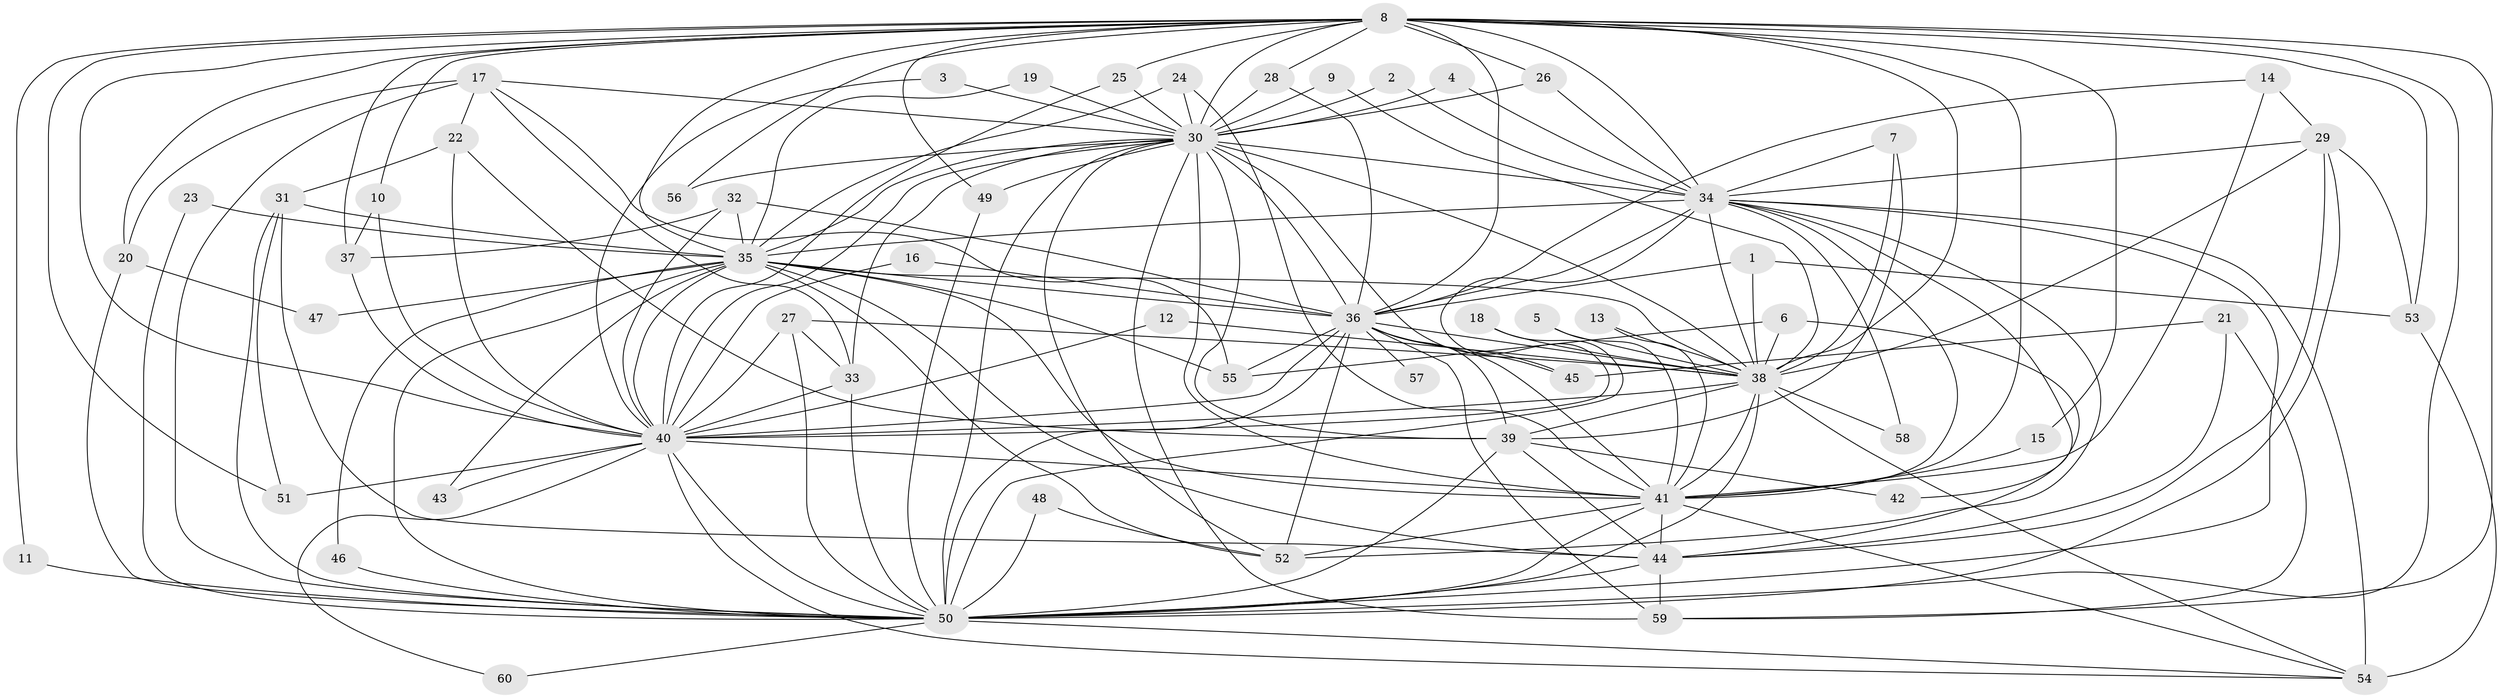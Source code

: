 // original degree distribution, {14: 0.008403361344537815, 22: 0.01680672268907563, 26: 0.008403361344537815, 20: 0.008403361344537815, 30: 0.008403361344537815, 29: 0.008403361344537815, 19: 0.008403361344537815, 18: 0.008403361344537815, 24: 0.008403361344537815, 2: 0.48739495798319327, 7: 0.01680672268907563, 4: 0.09243697478991597, 3: 0.2689075630252101, 6: 0.01680672268907563, 5: 0.03361344537815126}
// Generated by graph-tools (version 1.1) at 2025/25/03/09/25 03:25:41]
// undirected, 60 vertices, 175 edges
graph export_dot {
graph [start="1"]
  node [color=gray90,style=filled];
  1;
  2;
  3;
  4;
  5;
  6;
  7;
  8;
  9;
  10;
  11;
  12;
  13;
  14;
  15;
  16;
  17;
  18;
  19;
  20;
  21;
  22;
  23;
  24;
  25;
  26;
  27;
  28;
  29;
  30;
  31;
  32;
  33;
  34;
  35;
  36;
  37;
  38;
  39;
  40;
  41;
  42;
  43;
  44;
  45;
  46;
  47;
  48;
  49;
  50;
  51;
  52;
  53;
  54;
  55;
  56;
  57;
  58;
  59;
  60;
  1 -- 36 [weight=1.0];
  1 -- 38 [weight=1.0];
  1 -- 53 [weight=1.0];
  2 -- 30 [weight=1.0];
  2 -- 34 [weight=1.0];
  3 -- 30 [weight=1.0];
  3 -- 40 [weight=1.0];
  4 -- 30 [weight=1.0];
  4 -- 34 [weight=1.0];
  5 -- 38 [weight=1.0];
  5 -- 41 [weight=1.0];
  6 -- 38 [weight=1.0];
  6 -- 44 [weight=1.0];
  6 -- 55 [weight=1.0];
  7 -- 34 [weight=1.0];
  7 -- 38 [weight=1.0];
  7 -- 39 [weight=1.0];
  8 -- 10 [weight=1.0];
  8 -- 11 [weight=1.0];
  8 -- 15 [weight=1.0];
  8 -- 20 [weight=1.0];
  8 -- 25 [weight=1.0];
  8 -- 26 [weight=1.0];
  8 -- 28 [weight=1.0];
  8 -- 30 [weight=2.0];
  8 -- 34 [weight=3.0];
  8 -- 35 [weight=3.0];
  8 -- 36 [weight=4.0];
  8 -- 37 [weight=2.0];
  8 -- 38 [weight=2.0];
  8 -- 40 [weight=2.0];
  8 -- 41 [weight=2.0];
  8 -- 49 [weight=1.0];
  8 -- 50 [weight=2.0];
  8 -- 51 [weight=1.0];
  8 -- 53 [weight=1.0];
  8 -- 56 [weight=1.0];
  8 -- 59 [weight=1.0];
  9 -- 30 [weight=1.0];
  9 -- 38 [weight=1.0];
  10 -- 37 [weight=1.0];
  10 -- 40 [weight=1.0];
  11 -- 50 [weight=1.0];
  12 -- 38 [weight=1.0];
  12 -- 40 [weight=1.0];
  13 -- 38 [weight=1.0];
  13 -- 41 [weight=1.0];
  14 -- 29 [weight=1.0];
  14 -- 36 [weight=1.0];
  14 -- 41 [weight=1.0];
  15 -- 41 [weight=1.0];
  16 -- 36 [weight=1.0];
  16 -- 40 [weight=1.0];
  17 -- 20 [weight=1.0];
  17 -- 22 [weight=1.0];
  17 -- 30 [weight=1.0];
  17 -- 33 [weight=1.0];
  17 -- 50 [weight=1.0];
  17 -- 55 [weight=1.0];
  18 -- 38 [weight=1.0];
  18 -- 50 [weight=1.0];
  19 -- 30 [weight=1.0];
  19 -- 35 [weight=1.0];
  20 -- 47 [weight=1.0];
  20 -- 50 [weight=1.0];
  21 -- 44 [weight=1.0];
  21 -- 45 [weight=1.0];
  21 -- 59 [weight=1.0];
  22 -- 31 [weight=1.0];
  22 -- 39 [weight=1.0];
  22 -- 40 [weight=1.0];
  23 -- 35 [weight=1.0];
  23 -- 50 [weight=1.0];
  24 -- 30 [weight=1.0];
  24 -- 35 [weight=1.0];
  24 -- 41 [weight=1.0];
  25 -- 30 [weight=1.0];
  25 -- 40 [weight=1.0];
  26 -- 30 [weight=1.0];
  26 -- 34 [weight=1.0];
  27 -- 33 [weight=1.0];
  27 -- 38 [weight=1.0];
  27 -- 40 [weight=1.0];
  27 -- 50 [weight=1.0];
  28 -- 30 [weight=1.0];
  28 -- 36 [weight=1.0];
  29 -- 34 [weight=1.0];
  29 -- 38 [weight=1.0];
  29 -- 44 [weight=1.0];
  29 -- 50 [weight=1.0];
  29 -- 53 [weight=1.0];
  30 -- 33 [weight=1.0];
  30 -- 34 [weight=1.0];
  30 -- 35 [weight=1.0];
  30 -- 36 [weight=2.0];
  30 -- 38 [weight=1.0];
  30 -- 39 [weight=1.0];
  30 -- 40 [weight=2.0];
  30 -- 41 [weight=2.0];
  30 -- 45 [weight=1.0];
  30 -- 49 [weight=2.0];
  30 -- 50 [weight=1.0];
  30 -- 52 [weight=1.0];
  30 -- 56 [weight=1.0];
  30 -- 59 [weight=1.0];
  31 -- 35 [weight=1.0];
  31 -- 44 [weight=1.0];
  31 -- 50 [weight=1.0];
  31 -- 51 [weight=1.0];
  32 -- 35 [weight=1.0];
  32 -- 36 [weight=1.0];
  32 -- 37 [weight=1.0];
  32 -- 40 [weight=1.0];
  33 -- 40 [weight=1.0];
  33 -- 50 [weight=1.0];
  34 -- 35 [weight=2.0];
  34 -- 36 [weight=1.0];
  34 -- 38 [weight=1.0];
  34 -- 40 [weight=1.0];
  34 -- 41 [weight=1.0];
  34 -- 42 [weight=1.0];
  34 -- 50 [weight=3.0];
  34 -- 52 [weight=1.0];
  34 -- 54 [weight=1.0];
  34 -- 58 [weight=2.0];
  35 -- 36 [weight=2.0];
  35 -- 38 [weight=1.0];
  35 -- 40 [weight=1.0];
  35 -- 41 [weight=1.0];
  35 -- 43 [weight=1.0];
  35 -- 44 [weight=1.0];
  35 -- 46 [weight=1.0];
  35 -- 47 [weight=1.0];
  35 -- 50 [weight=2.0];
  35 -- 52 [weight=1.0];
  35 -- 55 [weight=1.0];
  36 -- 38 [weight=1.0];
  36 -- 39 [weight=1.0];
  36 -- 40 [weight=1.0];
  36 -- 41 [weight=1.0];
  36 -- 45 [weight=1.0];
  36 -- 50 [weight=1.0];
  36 -- 52 [weight=1.0];
  36 -- 55 [weight=1.0];
  36 -- 57 [weight=1.0];
  36 -- 59 [weight=1.0];
  37 -- 40 [weight=2.0];
  38 -- 39 [weight=1.0];
  38 -- 40 [weight=1.0];
  38 -- 41 [weight=1.0];
  38 -- 50 [weight=1.0];
  38 -- 54 [weight=1.0];
  38 -- 58 [weight=1.0];
  39 -- 42 [weight=1.0];
  39 -- 44 [weight=1.0];
  39 -- 50 [weight=2.0];
  40 -- 41 [weight=1.0];
  40 -- 43 [weight=1.0];
  40 -- 50 [weight=2.0];
  40 -- 51 [weight=1.0];
  40 -- 54 [weight=1.0];
  40 -- 60 [weight=1.0];
  41 -- 44 [weight=1.0];
  41 -- 50 [weight=1.0];
  41 -- 52 [weight=1.0];
  41 -- 54 [weight=1.0];
  44 -- 50 [weight=1.0];
  44 -- 59 [weight=2.0];
  46 -- 50 [weight=1.0];
  48 -- 50 [weight=1.0];
  48 -- 52 [weight=1.0];
  49 -- 50 [weight=1.0];
  50 -- 54 [weight=1.0];
  50 -- 60 [weight=1.0];
  53 -- 54 [weight=1.0];
}
